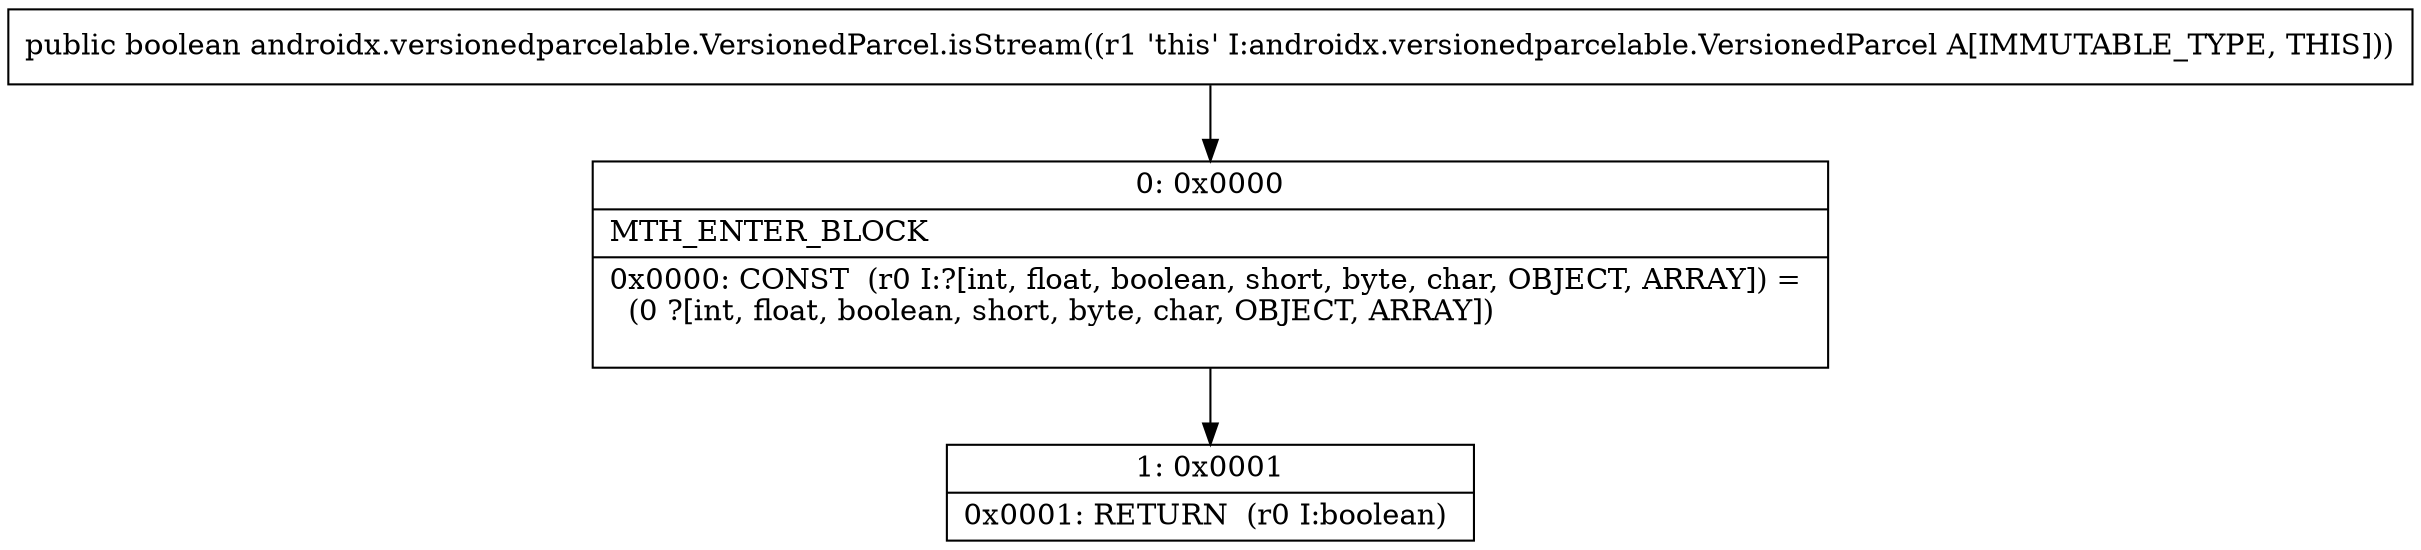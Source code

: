 digraph "CFG forandroidx.versionedparcelable.VersionedParcel.isStream()Z" {
Node_0 [shape=record,label="{0\:\ 0x0000|MTH_ENTER_BLOCK\l|0x0000: CONST  (r0 I:?[int, float, boolean, short, byte, char, OBJECT, ARRAY]) = \l  (0 ?[int, float, boolean, short, byte, char, OBJECT, ARRAY])\l \l}"];
Node_1 [shape=record,label="{1\:\ 0x0001|0x0001: RETURN  (r0 I:boolean) \l}"];
MethodNode[shape=record,label="{public boolean androidx.versionedparcelable.VersionedParcel.isStream((r1 'this' I:androidx.versionedparcelable.VersionedParcel A[IMMUTABLE_TYPE, THIS])) }"];
MethodNode -> Node_0;
Node_0 -> Node_1;
}

